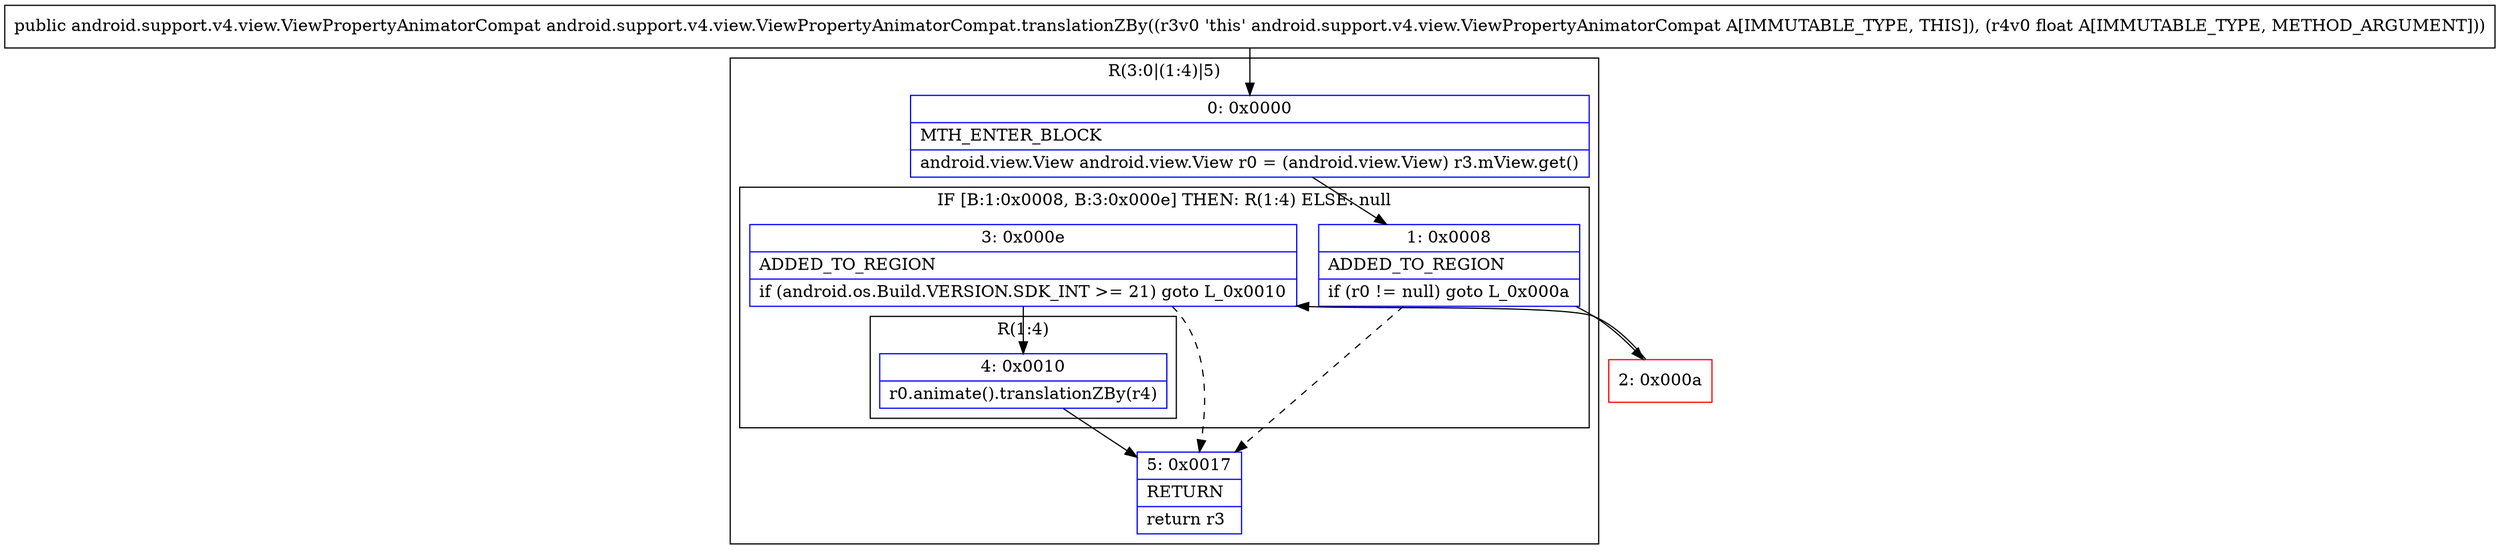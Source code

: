 digraph "CFG forandroid.support.v4.view.ViewPropertyAnimatorCompat.translationZBy(F)Landroid\/support\/v4\/view\/ViewPropertyAnimatorCompat;" {
subgraph cluster_Region_2090161280 {
label = "R(3:0|(1:4)|5)";
node [shape=record,color=blue];
Node_0 [shape=record,label="{0\:\ 0x0000|MTH_ENTER_BLOCK\l|android.view.View android.view.View r0 = (android.view.View) r3.mView.get()\l}"];
subgraph cluster_IfRegion_1772607347 {
label = "IF [B:1:0x0008, B:3:0x000e] THEN: R(1:4) ELSE: null";
node [shape=record,color=blue];
Node_1 [shape=record,label="{1\:\ 0x0008|ADDED_TO_REGION\l|if (r0 != null) goto L_0x000a\l}"];
Node_3 [shape=record,label="{3\:\ 0x000e|ADDED_TO_REGION\l|if (android.os.Build.VERSION.SDK_INT \>= 21) goto L_0x0010\l}"];
subgraph cluster_Region_923834649 {
label = "R(1:4)";
node [shape=record,color=blue];
Node_4 [shape=record,label="{4\:\ 0x0010|r0.animate().translationZBy(r4)\l}"];
}
}
Node_5 [shape=record,label="{5\:\ 0x0017|RETURN\l|return r3\l}"];
}
Node_2 [shape=record,color=red,label="{2\:\ 0x000a}"];
MethodNode[shape=record,label="{public android.support.v4.view.ViewPropertyAnimatorCompat android.support.v4.view.ViewPropertyAnimatorCompat.translationZBy((r3v0 'this' android.support.v4.view.ViewPropertyAnimatorCompat A[IMMUTABLE_TYPE, THIS]), (r4v0 float A[IMMUTABLE_TYPE, METHOD_ARGUMENT])) }"];
MethodNode -> Node_0;
Node_0 -> Node_1;
Node_1 -> Node_2;
Node_1 -> Node_5[style=dashed];
Node_3 -> Node_4;
Node_3 -> Node_5[style=dashed];
Node_4 -> Node_5;
Node_2 -> Node_3;
}

